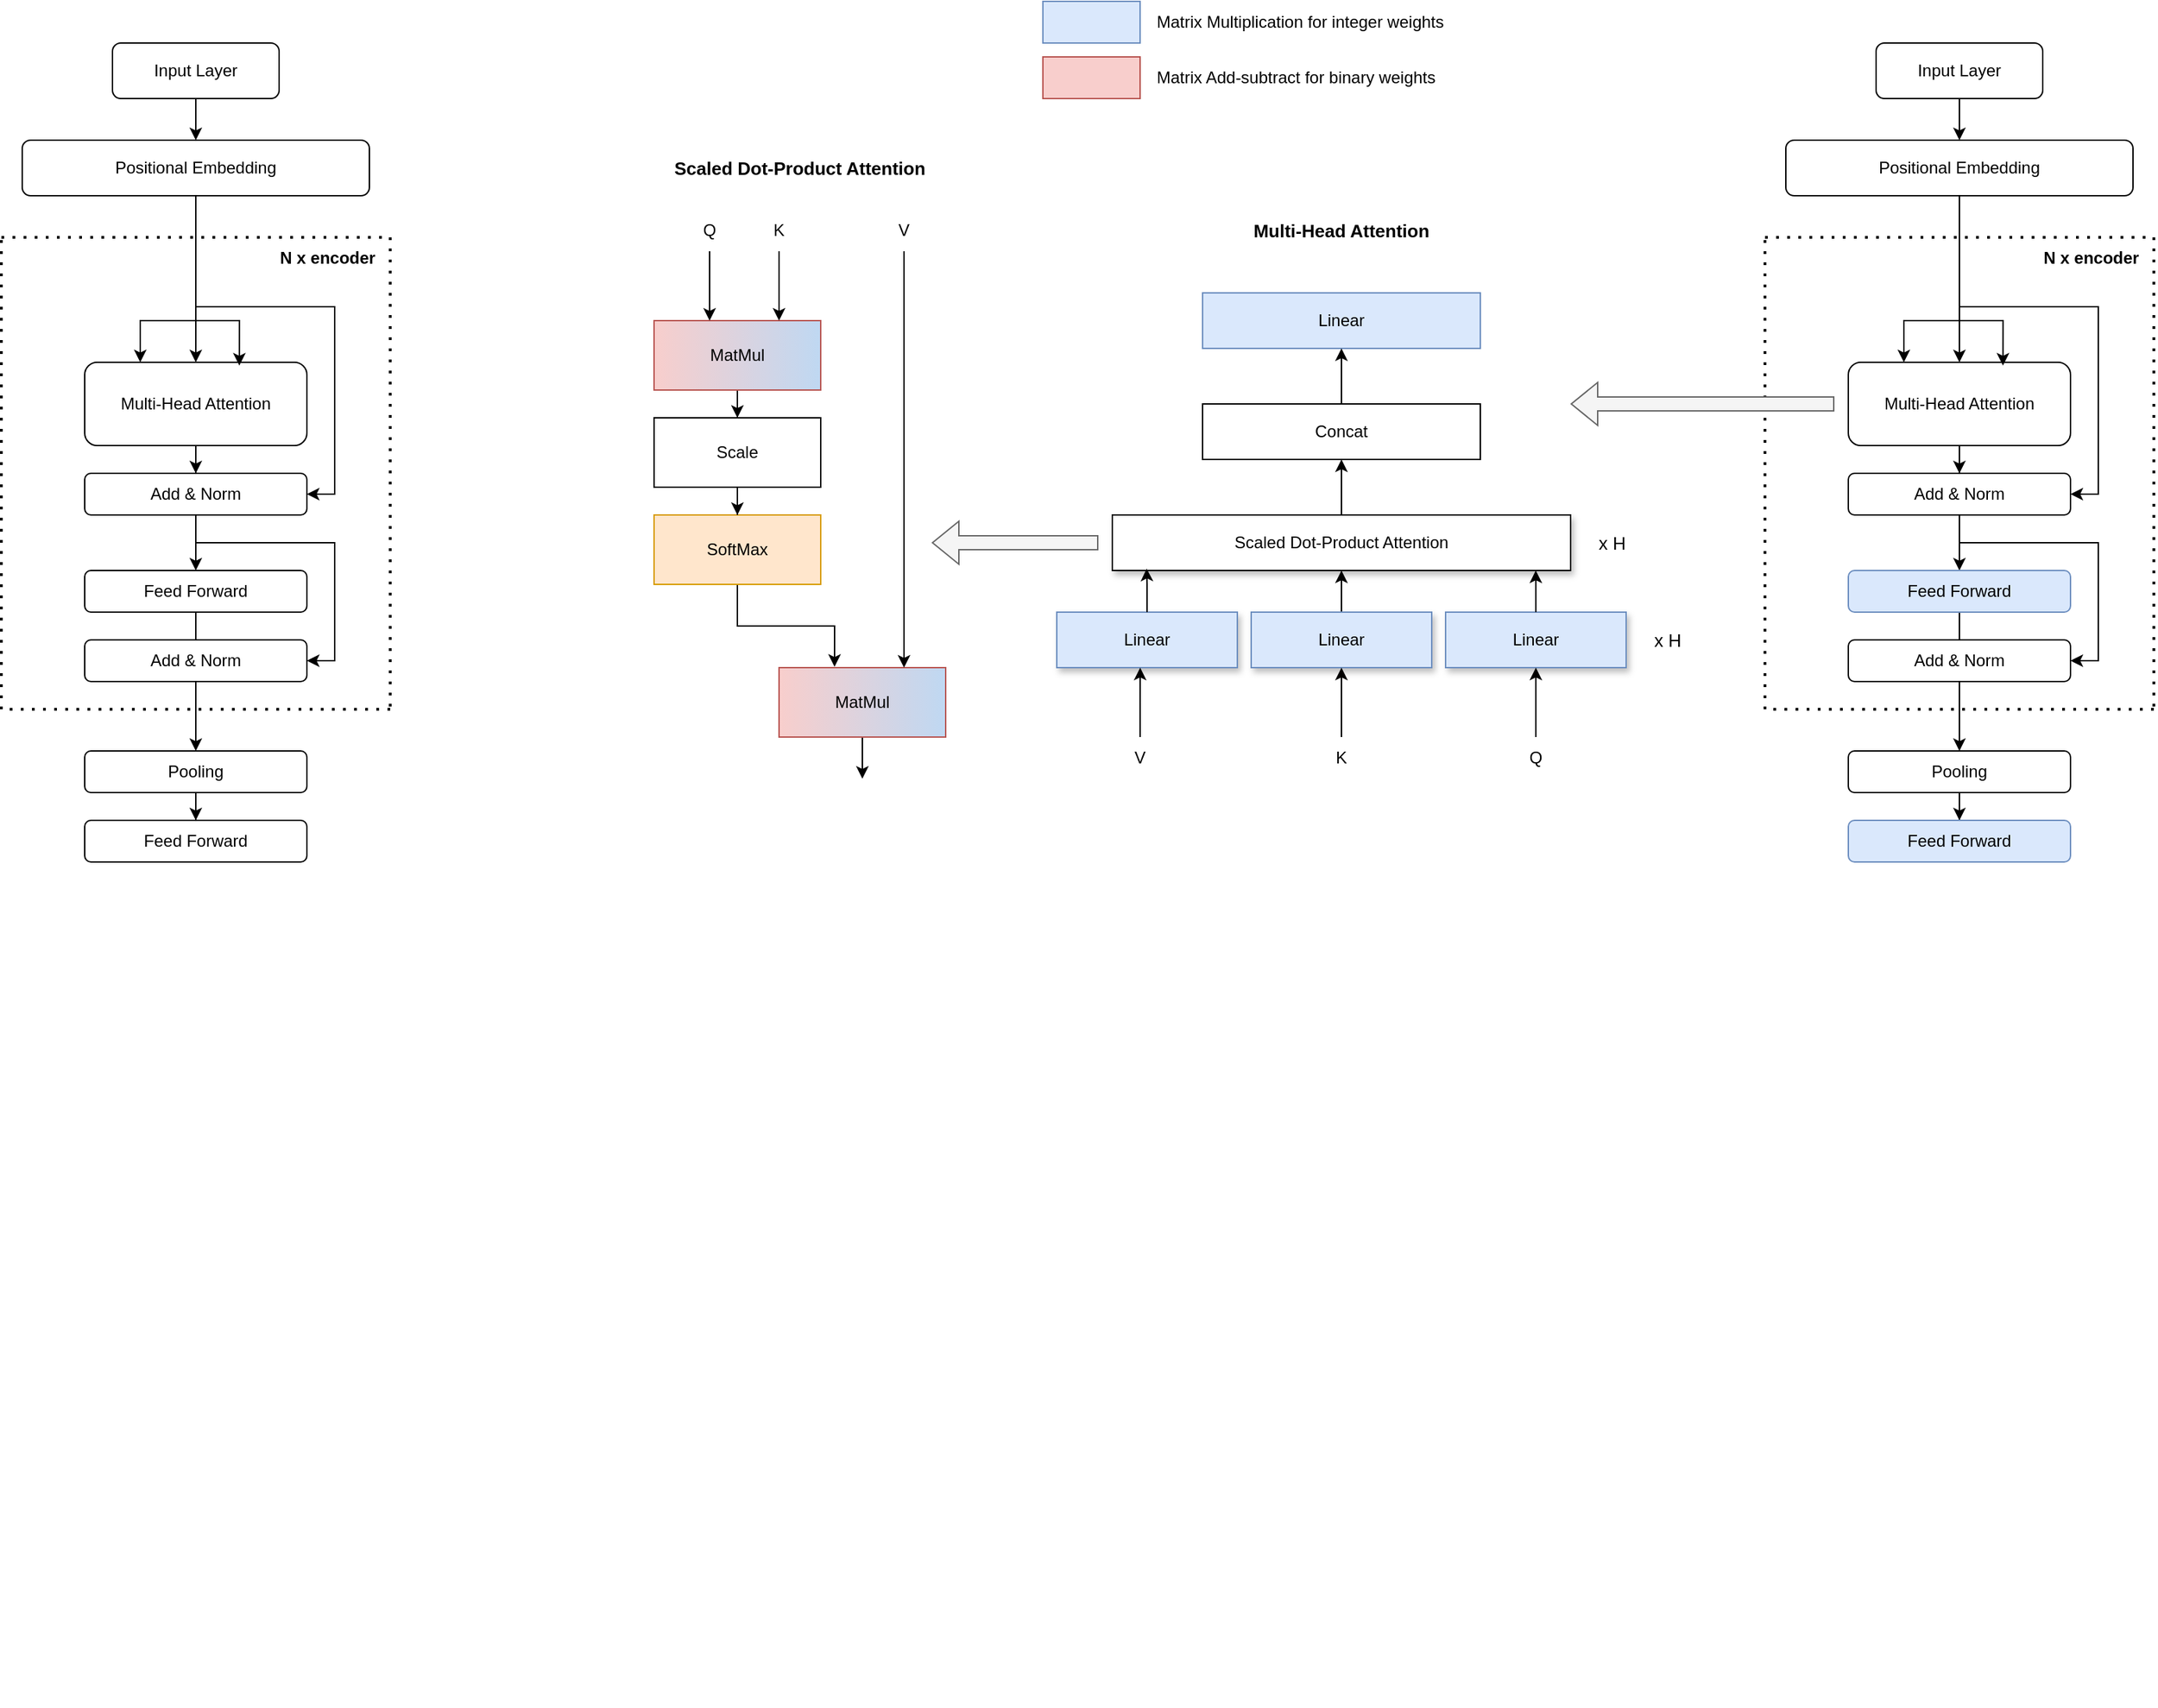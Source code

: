 <mxfile version="22.1.5" type="github">
  <diagram name="Page-1" id="bt9SU6ZH0CoPSURDWzX1">
    <mxGraphModel dx="2019" dy="1143" grid="1" gridSize="10" guides="1" tooltips="1" connect="1" arrows="1" fold="1" page="1" pageScale="1" pageWidth="850" pageHeight="1100" math="0" shadow="0">
      <root>
        <mxCell id="0" />
        <mxCell id="1" parent="0" />
        <mxCell id="MrcpoPArOI1mzZWMpqg2-10" style="edgeStyle=orthogonalEdgeStyle;rounded=0;orthogonalLoop=1;jettySize=auto;html=1;" parent="1" source="MrcpoPArOI1mzZWMpqg2-1" target="MrcpoPArOI1mzZWMpqg2-2" edge="1">
          <mxGeometry relative="1" as="geometry" />
        </mxCell>
        <mxCell id="MrcpoPArOI1mzZWMpqg2-1" value="Input Layer" style="rounded=1;whiteSpace=wrap;html=1;" parent="1" vertex="1">
          <mxGeometry x="300" y="210" width="120" height="40" as="geometry" />
        </mxCell>
        <mxCell id="MrcpoPArOI1mzZWMpqg2-21" style="edgeStyle=orthogonalEdgeStyle;rounded=0;orthogonalLoop=1;jettySize=auto;html=1;entryX=0.5;entryY=0;entryDx=0;entryDy=0;" parent="1" source="MrcpoPArOI1mzZWMpqg2-2" target="MrcpoPArOI1mzZWMpqg2-6" edge="1">
          <mxGeometry relative="1" as="geometry">
            <mxPoint x="360" y="370" as="targetPoint" />
          </mxGeometry>
        </mxCell>
        <mxCell id="MrcpoPArOI1mzZWMpqg2-22" style="edgeStyle=orthogonalEdgeStyle;rounded=0;orthogonalLoop=1;jettySize=auto;html=1;entryX=0.25;entryY=0;entryDx=0;entryDy=0;" parent="1" target="MrcpoPArOI1mzZWMpqg2-6" edge="1">
          <mxGeometry relative="1" as="geometry">
            <mxPoint x="360" y="350" as="sourcePoint" />
            <Array as="points">
              <mxPoint x="360" y="410" />
              <mxPoint x="320" y="410" />
            </Array>
          </mxGeometry>
        </mxCell>
        <mxCell id="MrcpoPArOI1mzZWMpqg2-24" style="edgeStyle=orthogonalEdgeStyle;rounded=0;orthogonalLoop=1;jettySize=auto;html=1;entryX=1;entryY=0.5;entryDx=0;entryDy=0;" parent="1" target="MrcpoPArOI1mzZWMpqg2-8" edge="1">
          <mxGeometry relative="1" as="geometry">
            <mxPoint x="360" y="350" as="sourcePoint" />
            <Array as="points">
              <mxPoint x="360" y="400" />
              <mxPoint x="460" y="400" />
              <mxPoint x="460" y="535" />
            </Array>
          </mxGeometry>
        </mxCell>
        <mxCell id="MrcpoPArOI1mzZWMpqg2-2" value="Positional Embedding" style="rounded=1;whiteSpace=wrap;html=1;" parent="1" vertex="1">
          <mxGeometry x="235" y="280" width="250" height="40" as="geometry" />
        </mxCell>
        <mxCell id="MrcpoPArOI1mzZWMpqg2-25" style="edgeStyle=orthogonalEdgeStyle;rounded=0;orthogonalLoop=1;jettySize=auto;html=1;entryX=0.5;entryY=0;entryDx=0;entryDy=0;" parent="1" source="MrcpoPArOI1mzZWMpqg2-6" target="MrcpoPArOI1mzZWMpqg2-8" edge="1">
          <mxGeometry relative="1" as="geometry" />
        </mxCell>
        <mxCell id="MrcpoPArOI1mzZWMpqg2-6" value="Multi-Head Attention" style="rounded=1;whiteSpace=wrap;html=1;" parent="1" vertex="1">
          <mxGeometry x="280" y="440" width="160" height="60" as="geometry" />
        </mxCell>
        <mxCell id="MrcpoPArOI1mzZWMpqg2-26" style="edgeStyle=orthogonalEdgeStyle;rounded=0;orthogonalLoop=1;jettySize=auto;html=1;" parent="1" source="MrcpoPArOI1mzZWMpqg2-8" target="MrcpoPArOI1mzZWMpqg2-9" edge="1">
          <mxGeometry relative="1" as="geometry" />
        </mxCell>
        <mxCell id="NgvEK-a9lT-1kx7HY2Xv-4" style="edgeStyle=orthogonalEdgeStyle;rounded=0;orthogonalLoop=1;jettySize=auto;html=1;entryX=1;entryY=0.5;entryDx=0;entryDy=0;" parent="1" source="MrcpoPArOI1mzZWMpqg2-8" target="NgvEK-a9lT-1kx7HY2Xv-1" edge="1">
          <mxGeometry relative="1" as="geometry">
            <Array as="points">
              <mxPoint x="360" y="570" />
              <mxPoint x="460" y="570" />
              <mxPoint x="460" y="655" />
            </Array>
          </mxGeometry>
        </mxCell>
        <mxCell id="MrcpoPArOI1mzZWMpqg2-8" value="Add &amp;amp; Norm" style="rounded=1;whiteSpace=wrap;html=1;" parent="1" vertex="1">
          <mxGeometry x="280" y="520" width="160" height="30" as="geometry" />
        </mxCell>
        <mxCell id="MrcpoPArOI1mzZWMpqg2-33" style="edgeStyle=orthogonalEdgeStyle;rounded=0;orthogonalLoop=1;jettySize=auto;html=1;entryX=0.5;entryY=0;entryDx=0;entryDy=0;" parent="1" source="MrcpoPArOI1mzZWMpqg2-9" target="MrcpoPArOI1mzZWMpqg2-31" edge="1">
          <mxGeometry relative="1" as="geometry" />
        </mxCell>
        <mxCell id="MrcpoPArOI1mzZWMpqg2-9" value="Feed Forward" style="rounded=1;whiteSpace=wrap;html=1;" parent="1" vertex="1">
          <mxGeometry x="280" y="590" width="160" height="30" as="geometry" />
        </mxCell>
        <mxCell id="MrcpoPArOI1mzZWMpqg2-12" value="N x encoder" style="text;html=1;strokeColor=none;fillColor=none;align=center;verticalAlign=middle;whiteSpace=wrap;rounded=0;fontStyle=1" parent="1" vertex="1">
          <mxGeometry x="410" y="350" width="90" height="30" as="geometry" />
        </mxCell>
        <mxCell id="MrcpoPArOI1mzZWMpqg2-23" style="edgeStyle=orthogonalEdgeStyle;rounded=0;orthogonalLoop=1;jettySize=auto;html=1;entryX=0.696;entryY=0.039;entryDx=0;entryDy=0;entryPerimeter=0;" parent="1" target="MrcpoPArOI1mzZWMpqg2-6" edge="1">
          <mxGeometry relative="1" as="geometry">
            <mxPoint x="360" y="350" as="sourcePoint" />
            <Array as="points">
              <mxPoint x="360" y="410" />
              <mxPoint x="391" y="410" />
            </Array>
          </mxGeometry>
        </mxCell>
        <mxCell id="MrcpoPArOI1mzZWMpqg2-27" value="" style="endArrow=none;dashed=1;html=1;dashPattern=1 3;strokeWidth=2;rounded=0;" parent="1" edge="1">
          <mxGeometry width="50" height="50" relative="1" as="geometry">
            <mxPoint x="220" y="690" as="sourcePoint" />
            <mxPoint x="220" y="350" as="targetPoint" />
          </mxGeometry>
        </mxCell>
        <mxCell id="MrcpoPArOI1mzZWMpqg2-28" value="" style="endArrow=none;dashed=1;html=1;dashPattern=1 3;strokeWidth=2;rounded=0;" parent="1" edge="1">
          <mxGeometry width="50" height="50" relative="1" as="geometry">
            <mxPoint x="500" y="690" as="sourcePoint" />
            <mxPoint x="220" y="690" as="targetPoint" />
          </mxGeometry>
        </mxCell>
        <mxCell id="MrcpoPArOI1mzZWMpqg2-29" value="" style="endArrow=none;dashed=1;html=1;dashPattern=1 3;strokeWidth=2;rounded=0;" parent="1" edge="1">
          <mxGeometry width="50" height="50" relative="1" as="geometry">
            <mxPoint x="500" y="350" as="sourcePoint" />
            <mxPoint x="500" y="690" as="targetPoint" />
          </mxGeometry>
        </mxCell>
        <mxCell id="MrcpoPArOI1mzZWMpqg2-30" value="" style="endArrow=none;dashed=1;html=1;dashPattern=1 3;strokeWidth=2;rounded=0;" parent="1" edge="1">
          <mxGeometry width="50" height="50" relative="1" as="geometry">
            <mxPoint x="220" y="350" as="sourcePoint" />
            <mxPoint x="500" y="350" as="targetPoint" />
          </mxGeometry>
        </mxCell>
        <mxCell id="MrcpoPArOI1mzZWMpqg2-35" style="edgeStyle=orthogonalEdgeStyle;rounded=0;orthogonalLoop=1;jettySize=auto;html=1;" parent="1" source="MrcpoPArOI1mzZWMpqg2-31" target="MrcpoPArOI1mzZWMpqg2-34" edge="1">
          <mxGeometry relative="1" as="geometry" />
        </mxCell>
        <mxCell id="MrcpoPArOI1mzZWMpqg2-31" value="Pooling" style="rounded=1;whiteSpace=wrap;html=1;" parent="1" vertex="1">
          <mxGeometry x="280" y="720" width="160" height="30" as="geometry" />
        </mxCell>
        <mxCell id="MrcpoPArOI1mzZWMpqg2-34" value="Feed Forward" style="rounded=1;whiteSpace=wrap;html=1;" parent="1" vertex="1">
          <mxGeometry x="280" y="770" width="160" height="30" as="geometry" />
        </mxCell>
        <mxCell id="NgvEK-a9lT-1kx7HY2Xv-1" value="Add &amp;amp; Norm" style="rounded=1;whiteSpace=wrap;html=1;" parent="1" vertex="1">
          <mxGeometry x="280" y="640" width="160" height="30" as="geometry" />
        </mxCell>
        <mxCell id="ewkmoBufmCwCCQxwxAz7-1" value="" style="shape=image;verticalLabelPosition=bottom;labelBackgroundColor=default;verticalAlign=top;aspect=fixed;imageAspect=0;image=https://miro.medium.com/v2/resize:fit:1400/1*PiZyU-_J_nWixsTjXOUP7Q.png;" vertex="1" parent="1">
          <mxGeometry x="245" y="960" width="775" height="448.21" as="geometry" />
        </mxCell>
        <mxCell id="ewkmoBufmCwCCQxwxAz7-2" value="Linear" style="rounded=0;whiteSpace=wrap;html=1;fillColor=#dae8fc;strokeColor=#6c8ebf;" vertex="1" parent="1">
          <mxGeometry x="1085" y="390" width="200" height="40" as="geometry" />
        </mxCell>
        <mxCell id="ewkmoBufmCwCCQxwxAz7-10" style="edgeStyle=orthogonalEdgeStyle;rounded=0;orthogonalLoop=1;jettySize=auto;html=1;entryX=0.5;entryY=1;entryDx=0;entryDy=0;" edge="1" parent="1" source="ewkmoBufmCwCCQxwxAz7-3" target="ewkmoBufmCwCCQxwxAz7-2">
          <mxGeometry relative="1" as="geometry" />
        </mxCell>
        <mxCell id="ewkmoBufmCwCCQxwxAz7-3" value="Concat" style="rounded=0;whiteSpace=wrap;html=1;" vertex="1" parent="1">
          <mxGeometry x="1085" y="470" width="200" height="40" as="geometry" />
        </mxCell>
        <mxCell id="ewkmoBufmCwCCQxwxAz7-11" style="edgeStyle=orthogonalEdgeStyle;rounded=0;orthogonalLoop=1;jettySize=auto;html=1;entryX=0.5;entryY=1;entryDx=0;entryDy=0;" edge="1" parent="1" source="ewkmoBufmCwCCQxwxAz7-4" target="ewkmoBufmCwCCQxwxAz7-3">
          <mxGeometry relative="1" as="geometry" />
        </mxCell>
        <mxCell id="ewkmoBufmCwCCQxwxAz7-4" value="Scaled Dot-Product Attention" style="rounded=0;whiteSpace=wrap;html=1;shadow=1;" vertex="1" parent="1">
          <mxGeometry x="1020" y="550" width="330" height="40" as="geometry" />
        </mxCell>
        <mxCell id="ewkmoBufmCwCCQxwxAz7-5" value="Linear" style="rounded=0;whiteSpace=wrap;html=1;shadow=1;fillColor=#dae8fc;strokeColor=#6c8ebf;" vertex="1" parent="1">
          <mxGeometry x="980" y="620" width="130" height="40" as="geometry" />
        </mxCell>
        <mxCell id="ewkmoBufmCwCCQxwxAz7-13" style="edgeStyle=orthogonalEdgeStyle;rounded=0;orthogonalLoop=1;jettySize=auto;html=1;" edge="1" parent="1" source="ewkmoBufmCwCCQxwxAz7-6" target="ewkmoBufmCwCCQxwxAz7-4">
          <mxGeometry relative="1" as="geometry" />
        </mxCell>
        <mxCell id="ewkmoBufmCwCCQxwxAz7-6" value="Linear" style="rounded=0;whiteSpace=wrap;html=1;shadow=1;fillColor=#dae8fc;strokeColor=#6c8ebf;" vertex="1" parent="1">
          <mxGeometry x="1120" y="620" width="130" height="40" as="geometry" />
        </mxCell>
        <mxCell id="ewkmoBufmCwCCQxwxAz7-7" value="Linear" style="rounded=0;whiteSpace=wrap;html=1;shadow=1;fillColor=#dae8fc;strokeColor=#6c8ebf;" vertex="1" parent="1">
          <mxGeometry x="1260" y="620" width="130" height="40" as="geometry" />
        </mxCell>
        <mxCell id="ewkmoBufmCwCCQxwxAz7-8" value="&lt;font style=&quot;font-size: 13px;&quot;&gt;x H&lt;/font&gt;" style="text;html=1;strokeColor=none;fillColor=none;align=center;verticalAlign=middle;whiteSpace=wrap;rounded=0;" vertex="1" parent="1">
          <mxGeometry x="1350" y="555" width="60" height="30" as="geometry" />
        </mxCell>
        <mxCell id="ewkmoBufmCwCCQxwxAz7-9" value="&lt;font style=&quot;font-size: 13px;&quot;&gt;x H&lt;/font&gt;" style="text;html=1;strokeColor=none;fillColor=none;align=center;verticalAlign=middle;whiteSpace=wrap;rounded=0;" vertex="1" parent="1">
          <mxGeometry x="1390" y="625" width="60" height="30" as="geometry" />
        </mxCell>
        <mxCell id="ewkmoBufmCwCCQxwxAz7-14" style="edgeStyle=orthogonalEdgeStyle;rounded=0;orthogonalLoop=1;jettySize=auto;html=1;entryX=0.924;entryY=1;entryDx=0;entryDy=0;entryPerimeter=0;" edge="1" parent="1" source="ewkmoBufmCwCCQxwxAz7-7" target="ewkmoBufmCwCCQxwxAz7-4">
          <mxGeometry relative="1" as="geometry" />
        </mxCell>
        <mxCell id="ewkmoBufmCwCCQxwxAz7-15" style="edgeStyle=orthogonalEdgeStyle;rounded=0;orthogonalLoop=1;jettySize=auto;html=1;entryX=0.075;entryY=0.967;entryDx=0;entryDy=0;entryPerimeter=0;" edge="1" parent="1" source="ewkmoBufmCwCCQxwxAz7-5" target="ewkmoBufmCwCCQxwxAz7-4">
          <mxGeometry relative="1" as="geometry" />
        </mxCell>
        <mxCell id="ewkmoBufmCwCCQxwxAz7-17" style="edgeStyle=orthogonalEdgeStyle;rounded=0;orthogonalLoop=1;jettySize=auto;html=1;entryX=0.462;entryY=1;entryDx=0;entryDy=0;entryPerimeter=0;" edge="1" parent="1" source="ewkmoBufmCwCCQxwxAz7-16" target="ewkmoBufmCwCCQxwxAz7-5">
          <mxGeometry relative="1" as="geometry">
            <mxPoint x="1040" y="670" as="targetPoint" />
          </mxGeometry>
        </mxCell>
        <mxCell id="ewkmoBufmCwCCQxwxAz7-16" value="V" style="text;html=1;strokeColor=none;fillColor=none;align=center;verticalAlign=middle;whiteSpace=wrap;rounded=0;" vertex="1" parent="1">
          <mxGeometry x="1010" y="710" width="60" height="30" as="geometry" />
        </mxCell>
        <mxCell id="ewkmoBufmCwCCQxwxAz7-18" style="edgeStyle=orthogonalEdgeStyle;rounded=0;orthogonalLoop=1;jettySize=auto;html=1;entryX=0.462;entryY=1;entryDx=0;entryDy=0;entryPerimeter=0;" edge="1" parent="1" source="ewkmoBufmCwCCQxwxAz7-19">
          <mxGeometry relative="1" as="geometry">
            <mxPoint x="1185" y="660" as="targetPoint" />
          </mxGeometry>
        </mxCell>
        <mxCell id="ewkmoBufmCwCCQxwxAz7-19" value="K" style="text;html=1;strokeColor=none;fillColor=none;align=center;verticalAlign=middle;whiteSpace=wrap;rounded=0;" vertex="1" parent="1">
          <mxGeometry x="1155" y="710" width="60" height="30" as="geometry" />
        </mxCell>
        <mxCell id="ewkmoBufmCwCCQxwxAz7-20" style="edgeStyle=orthogonalEdgeStyle;rounded=0;orthogonalLoop=1;jettySize=auto;html=1;entryX=0.462;entryY=1;entryDx=0;entryDy=0;entryPerimeter=0;" edge="1" parent="1" source="ewkmoBufmCwCCQxwxAz7-21">
          <mxGeometry relative="1" as="geometry">
            <mxPoint x="1325" y="660" as="targetPoint" />
          </mxGeometry>
        </mxCell>
        <mxCell id="ewkmoBufmCwCCQxwxAz7-21" value="Q" style="text;html=1;strokeColor=none;fillColor=none;align=center;verticalAlign=middle;whiteSpace=wrap;rounded=0;" vertex="1" parent="1">
          <mxGeometry x="1295" y="710" width="60" height="30" as="geometry" />
        </mxCell>
        <mxCell id="ewkmoBufmCwCCQxwxAz7-22" value="&lt;b&gt;&lt;font style=&quot;font-size: 13px;&quot;&gt;Multi-Head Attention&lt;/font&gt;&lt;/b&gt;" style="text;html=1;strokeColor=none;fillColor=none;align=center;verticalAlign=middle;whiteSpace=wrap;rounded=0;" vertex="1" parent="1">
          <mxGeometry x="1085" y="330" width="200" height="30" as="geometry" />
        </mxCell>
        <mxCell id="ewkmoBufmCwCCQxwxAz7-23" style="edgeStyle=orthogonalEdgeStyle;rounded=0;orthogonalLoop=1;jettySize=auto;html=1;" edge="1" parent="1" source="ewkmoBufmCwCCQxwxAz7-24" target="ewkmoBufmCwCCQxwxAz7-28">
          <mxGeometry relative="1" as="geometry" />
        </mxCell>
        <mxCell id="ewkmoBufmCwCCQxwxAz7-24" value="Input Layer" style="rounded=1;whiteSpace=wrap;html=1;" vertex="1" parent="1">
          <mxGeometry x="1570" y="210" width="120" height="40" as="geometry" />
        </mxCell>
        <mxCell id="ewkmoBufmCwCCQxwxAz7-25" style="edgeStyle=orthogonalEdgeStyle;rounded=0;orthogonalLoop=1;jettySize=auto;html=1;entryX=0.5;entryY=0;entryDx=0;entryDy=0;" edge="1" parent="1" source="ewkmoBufmCwCCQxwxAz7-28" target="ewkmoBufmCwCCQxwxAz7-30">
          <mxGeometry relative="1" as="geometry">
            <mxPoint x="1630" y="370" as="targetPoint" />
          </mxGeometry>
        </mxCell>
        <mxCell id="ewkmoBufmCwCCQxwxAz7-26" style="edgeStyle=orthogonalEdgeStyle;rounded=0;orthogonalLoop=1;jettySize=auto;html=1;entryX=0.25;entryY=0;entryDx=0;entryDy=0;" edge="1" parent="1" target="ewkmoBufmCwCCQxwxAz7-30">
          <mxGeometry relative="1" as="geometry">
            <mxPoint x="1630" y="350" as="sourcePoint" />
            <Array as="points">
              <mxPoint x="1630" y="410" />
              <mxPoint x="1590" y="410" />
            </Array>
          </mxGeometry>
        </mxCell>
        <mxCell id="ewkmoBufmCwCCQxwxAz7-27" style="edgeStyle=orthogonalEdgeStyle;rounded=0;orthogonalLoop=1;jettySize=auto;html=1;entryX=1;entryY=0.5;entryDx=0;entryDy=0;" edge="1" parent="1" target="ewkmoBufmCwCCQxwxAz7-33">
          <mxGeometry relative="1" as="geometry">
            <mxPoint x="1630" y="350" as="sourcePoint" />
            <Array as="points">
              <mxPoint x="1630" y="400" />
              <mxPoint x="1730" y="400" />
              <mxPoint x="1730" y="535" />
            </Array>
          </mxGeometry>
        </mxCell>
        <mxCell id="ewkmoBufmCwCCQxwxAz7-28" value="Positional Embedding" style="rounded=1;whiteSpace=wrap;html=1;" vertex="1" parent="1">
          <mxGeometry x="1505" y="280" width="250" height="40" as="geometry" />
        </mxCell>
        <mxCell id="ewkmoBufmCwCCQxwxAz7-29" style="edgeStyle=orthogonalEdgeStyle;rounded=0;orthogonalLoop=1;jettySize=auto;html=1;entryX=0.5;entryY=0;entryDx=0;entryDy=0;" edge="1" parent="1" source="ewkmoBufmCwCCQxwxAz7-30" target="ewkmoBufmCwCCQxwxAz7-33">
          <mxGeometry relative="1" as="geometry" />
        </mxCell>
        <mxCell id="ewkmoBufmCwCCQxwxAz7-30" value="Multi-Head Attention" style="rounded=1;whiteSpace=wrap;html=1;" vertex="1" parent="1">
          <mxGeometry x="1550" y="440" width="160" height="60" as="geometry" />
        </mxCell>
        <mxCell id="ewkmoBufmCwCCQxwxAz7-31" style="edgeStyle=orthogonalEdgeStyle;rounded=0;orthogonalLoop=1;jettySize=auto;html=1;" edge="1" parent="1" source="ewkmoBufmCwCCQxwxAz7-33" target="ewkmoBufmCwCCQxwxAz7-35">
          <mxGeometry relative="1" as="geometry" />
        </mxCell>
        <mxCell id="ewkmoBufmCwCCQxwxAz7-32" style="edgeStyle=orthogonalEdgeStyle;rounded=0;orthogonalLoop=1;jettySize=auto;html=1;entryX=1;entryY=0.5;entryDx=0;entryDy=0;" edge="1" parent="1" source="ewkmoBufmCwCCQxwxAz7-33" target="ewkmoBufmCwCCQxwxAz7-45">
          <mxGeometry relative="1" as="geometry">
            <Array as="points">
              <mxPoint x="1630" y="570" />
              <mxPoint x="1730" y="570" />
              <mxPoint x="1730" y="655" />
            </Array>
          </mxGeometry>
        </mxCell>
        <mxCell id="ewkmoBufmCwCCQxwxAz7-33" value="Add &amp;amp; Norm" style="rounded=1;whiteSpace=wrap;html=1;" vertex="1" parent="1">
          <mxGeometry x="1550" y="520" width="160" height="30" as="geometry" />
        </mxCell>
        <mxCell id="ewkmoBufmCwCCQxwxAz7-34" style="edgeStyle=orthogonalEdgeStyle;rounded=0;orthogonalLoop=1;jettySize=auto;html=1;entryX=0.5;entryY=0;entryDx=0;entryDy=0;" edge="1" parent="1" source="ewkmoBufmCwCCQxwxAz7-35" target="ewkmoBufmCwCCQxwxAz7-43">
          <mxGeometry relative="1" as="geometry" />
        </mxCell>
        <mxCell id="ewkmoBufmCwCCQxwxAz7-35" value="Feed Forward" style="rounded=1;whiteSpace=wrap;html=1;fillColor=#dae8fc;strokeColor=#6c8ebf;" vertex="1" parent="1">
          <mxGeometry x="1550" y="590" width="160" height="30" as="geometry" />
        </mxCell>
        <mxCell id="ewkmoBufmCwCCQxwxAz7-36" value="N x encoder" style="text;html=1;strokeColor=none;fillColor=none;align=center;verticalAlign=middle;whiteSpace=wrap;rounded=0;fontStyle=1" vertex="1" parent="1">
          <mxGeometry x="1680" y="350" width="90" height="30" as="geometry" />
        </mxCell>
        <mxCell id="ewkmoBufmCwCCQxwxAz7-37" style="edgeStyle=orthogonalEdgeStyle;rounded=0;orthogonalLoop=1;jettySize=auto;html=1;entryX=0.696;entryY=0.039;entryDx=0;entryDy=0;entryPerimeter=0;" edge="1" parent="1" target="ewkmoBufmCwCCQxwxAz7-30">
          <mxGeometry relative="1" as="geometry">
            <mxPoint x="1630" y="350" as="sourcePoint" />
            <Array as="points">
              <mxPoint x="1630" y="410" />
              <mxPoint x="1661" y="410" />
            </Array>
          </mxGeometry>
        </mxCell>
        <mxCell id="ewkmoBufmCwCCQxwxAz7-38" value="" style="endArrow=none;dashed=1;html=1;dashPattern=1 3;strokeWidth=2;rounded=0;" edge="1" parent="1">
          <mxGeometry width="50" height="50" relative="1" as="geometry">
            <mxPoint x="1490" y="690" as="sourcePoint" />
            <mxPoint x="1490" y="350" as="targetPoint" />
          </mxGeometry>
        </mxCell>
        <mxCell id="ewkmoBufmCwCCQxwxAz7-39" value="" style="endArrow=none;dashed=1;html=1;dashPattern=1 3;strokeWidth=2;rounded=0;" edge="1" parent="1">
          <mxGeometry width="50" height="50" relative="1" as="geometry">
            <mxPoint x="1770" y="690" as="sourcePoint" />
            <mxPoint x="1490" y="690" as="targetPoint" />
          </mxGeometry>
        </mxCell>
        <mxCell id="ewkmoBufmCwCCQxwxAz7-40" value="" style="endArrow=none;dashed=1;html=1;dashPattern=1 3;strokeWidth=2;rounded=0;" edge="1" parent="1">
          <mxGeometry width="50" height="50" relative="1" as="geometry">
            <mxPoint x="1770" y="350" as="sourcePoint" />
            <mxPoint x="1770" y="690" as="targetPoint" />
          </mxGeometry>
        </mxCell>
        <mxCell id="ewkmoBufmCwCCQxwxAz7-41" value="" style="endArrow=none;dashed=1;html=1;dashPattern=1 3;strokeWidth=2;rounded=0;" edge="1" parent="1">
          <mxGeometry width="50" height="50" relative="1" as="geometry">
            <mxPoint x="1490" y="350" as="sourcePoint" />
            <mxPoint x="1770" y="350" as="targetPoint" />
          </mxGeometry>
        </mxCell>
        <mxCell id="ewkmoBufmCwCCQxwxAz7-42" style="edgeStyle=orthogonalEdgeStyle;rounded=0;orthogonalLoop=1;jettySize=auto;html=1;" edge="1" parent="1" source="ewkmoBufmCwCCQxwxAz7-43" target="ewkmoBufmCwCCQxwxAz7-44">
          <mxGeometry relative="1" as="geometry" />
        </mxCell>
        <mxCell id="ewkmoBufmCwCCQxwxAz7-43" value="Pooling" style="rounded=1;whiteSpace=wrap;html=1;" vertex="1" parent="1">
          <mxGeometry x="1550" y="720" width="160" height="30" as="geometry" />
        </mxCell>
        <mxCell id="ewkmoBufmCwCCQxwxAz7-44" value="Feed Forward" style="rounded=1;whiteSpace=wrap;html=1;fillColor=#dae8fc;strokeColor=#6c8ebf;" vertex="1" parent="1">
          <mxGeometry x="1550" y="770" width="160" height="30" as="geometry" />
        </mxCell>
        <mxCell id="ewkmoBufmCwCCQxwxAz7-45" value="Add &amp;amp; Norm" style="rounded=1;whiteSpace=wrap;html=1;" vertex="1" parent="1">
          <mxGeometry x="1550" y="640" width="160" height="30" as="geometry" />
        </mxCell>
        <mxCell id="ewkmoBufmCwCCQxwxAz7-61" style="edgeStyle=orthogonalEdgeStyle;rounded=0;orthogonalLoop=1;jettySize=auto;html=1;" edge="1" parent="1" source="ewkmoBufmCwCCQxwxAz7-47">
          <mxGeometry relative="1" as="geometry">
            <mxPoint x="840" y="740" as="targetPoint" />
          </mxGeometry>
        </mxCell>
        <mxCell id="ewkmoBufmCwCCQxwxAz7-47" value="MatMul" style="rounded=0;whiteSpace=wrap;html=1;fillColor=#f8cecc;strokeColor=#b85450;gradientDirection=east;gradientColor=#bfd8f2;" vertex="1" parent="1">
          <mxGeometry x="780" y="660" width="120" height="50" as="geometry" />
        </mxCell>
        <mxCell id="ewkmoBufmCwCCQxwxAz7-60" style="edgeStyle=orthogonalEdgeStyle;rounded=0;orthogonalLoop=1;jettySize=auto;html=1;entryX=0.333;entryY=-0.013;entryDx=0;entryDy=0;entryPerimeter=0;" edge="1" parent="1" source="ewkmoBufmCwCCQxwxAz7-48" target="ewkmoBufmCwCCQxwxAz7-47">
          <mxGeometry relative="1" as="geometry" />
        </mxCell>
        <mxCell id="ewkmoBufmCwCCQxwxAz7-48" value="SoftMax" style="rounded=0;whiteSpace=wrap;html=1;fillColor=#ffe6cc;strokeColor=#d79b00;" vertex="1" parent="1">
          <mxGeometry x="690" y="550" width="120" height="50" as="geometry" />
        </mxCell>
        <mxCell id="ewkmoBufmCwCCQxwxAz7-59" style="edgeStyle=orthogonalEdgeStyle;rounded=0;orthogonalLoop=1;jettySize=auto;html=1;entryX=0.5;entryY=0;entryDx=0;entryDy=0;" edge="1" parent="1" source="ewkmoBufmCwCCQxwxAz7-50" target="ewkmoBufmCwCCQxwxAz7-48">
          <mxGeometry relative="1" as="geometry" />
        </mxCell>
        <mxCell id="ewkmoBufmCwCCQxwxAz7-50" value="Scale" style="rounded=0;whiteSpace=wrap;html=1;" vertex="1" parent="1">
          <mxGeometry x="690" y="480" width="120" height="50" as="geometry" />
        </mxCell>
        <mxCell id="ewkmoBufmCwCCQxwxAz7-58" style="edgeStyle=orthogonalEdgeStyle;rounded=0;orthogonalLoop=1;jettySize=auto;html=1;" edge="1" parent="1" source="ewkmoBufmCwCCQxwxAz7-51" target="ewkmoBufmCwCCQxwxAz7-50">
          <mxGeometry relative="1" as="geometry" />
        </mxCell>
        <mxCell id="ewkmoBufmCwCCQxwxAz7-51" value="MatMul" style="rounded=0;whiteSpace=wrap;html=1;fillColor=#f8cecc;strokeColor=#b85450;gradientDirection=east;gradientColor=#bfd8f2;" vertex="1" parent="1">
          <mxGeometry x="690" y="410" width="120" height="50" as="geometry" />
        </mxCell>
        <mxCell id="ewkmoBufmCwCCQxwxAz7-52" style="edgeStyle=orthogonalEdgeStyle;rounded=0;orthogonalLoop=1;jettySize=auto;html=1;entryX=0.5;entryY=0;entryDx=0;entryDy=0;" edge="1" parent="1" source="ewkmoBufmCwCCQxwxAz7-53">
          <mxGeometry relative="1" as="geometry">
            <mxPoint x="730" y="410" as="targetPoint" />
          </mxGeometry>
        </mxCell>
        <mxCell id="ewkmoBufmCwCCQxwxAz7-53" value="Q" style="text;html=1;strokeColor=none;fillColor=none;align=center;verticalAlign=middle;whiteSpace=wrap;rounded=0;" vertex="1" parent="1">
          <mxGeometry x="700" y="330" width="60" height="30" as="geometry" />
        </mxCell>
        <mxCell id="ewkmoBufmCwCCQxwxAz7-54" style="edgeStyle=orthogonalEdgeStyle;rounded=0;orthogonalLoop=1;jettySize=auto;html=1;exitX=0.5;exitY=1;exitDx=0;exitDy=0;" edge="1" parent="1" source="ewkmoBufmCwCCQxwxAz7-55">
          <mxGeometry relative="1" as="geometry">
            <mxPoint x="780" y="410" as="targetPoint" />
            <Array as="points">
              <mxPoint x="780" y="370" />
              <mxPoint x="780" y="370" />
            </Array>
          </mxGeometry>
        </mxCell>
        <mxCell id="ewkmoBufmCwCCQxwxAz7-55" value="K" style="text;html=1;strokeColor=none;fillColor=none;align=center;verticalAlign=middle;whiteSpace=wrap;rounded=0;" vertex="1" parent="1">
          <mxGeometry x="750" y="330" width="60" height="30" as="geometry" />
        </mxCell>
        <mxCell id="ewkmoBufmCwCCQxwxAz7-56" style="edgeStyle=orthogonalEdgeStyle;rounded=0;orthogonalLoop=1;jettySize=auto;html=1;exitX=0.5;exitY=1;exitDx=0;exitDy=0;entryX=0.75;entryY=0;entryDx=0;entryDy=0;" edge="1" parent="1" source="ewkmoBufmCwCCQxwxAz7-57" target="ewkmoBufmCwCCQxwxAz7-47">
          <mxGeometry relative="1" as="geometry">
            <mxPoint x="890" y="580" as="targetPoint" />
            <Array as="points">
              <mxPoint x="870" y="480" />
              <mxPoint x="870" y="480" />
            </Array>
          </mxGeometry>
        </mxCell>
        <mxCell id="ewkmoBufmCwCCQxwxAz7-57" value="V" style="text;html=1;strokeColor=none;fillColor=none;align=center;verticalAlign=middle;whiteSpace=wrap;rounded=0;" vertex="1" parent="1">
          <mxGeometry x="840" y="330" width="60" height="30" as="geometry" />
        </mxCell>
        <mxCell id="ewkmoBufmCwCCQxwxAz7-62" value="&lt;b&gt;&lt;font style=&quot;font-size: 13px;&quot;&gt;Scaled Dot-Product Attention&lt;/font&gt;&lt;/b&gt;" style="text;html=1;strokeColor=none;fillColor=none;align=center;verticalAlign=middle;whiteSpace=wrap;rounded=0;" vertex="1" parent="1">
          <mxGeometry x="680" y="285" width="230" height="30" as="geometry" />
        </mxCell>
        <mxCell id="ewkmoBufmCwCCQxwxAz7-64" value="" style="shape=flexArrow;endArrow=classic;html=1;rounded=0;fillColor=#f5f5f5;strokeColor=#666666;" edge="1" parent="1">
          <mxGeometry width="50" height="50" relative="1" as="geometry">
            <mxPoint x="1540" y="470" as="sourcePoint" />
            <mxPoint x="1350" y="470" as="targetPoint" />
          </mxGeometry>
        </mxCell>
        <mxCell id="ewkmoBufmCwCCQxwxAz7-65" value="" style="shape=flexArrow;endArrow=classic;html=1;rounded=0;fillColor=#f5f5f5;strokeColor=#666666;" edge="1" parent="1">
          <mxGeometry width="50" height="50" relative="1" as="geometry">
            <mxPoint x="1010" y="570" as="sourcePoint" />
            <mxPoint x="890" y="570" as="targetPoint" />
          </mxGeometry>
        </mxCell>
        <mxCell id="ewkmoBufmCwCCQxwxAz7-66" value="" style="rounded=0;whiteSpace=wrap;html=1;fillColor=#dae8fc;strokeColor=#6c8ebf;" vertex="1" parent="1">
          <mxGeometry x="970" y="180" width="70" height="30" as="geometry" />
        </mxCell>
        <mxCell id="ewkmoBufmCwCCQxwxAz7-67" value="Matrix Multiplication for integer weights" style="text;html=1;strokeColor=none;fillColor=none;align=left;verticalAlign=middle;whiteSpace=wrap;rounded=0;" vertex="1" parent="1">
          <mxGeometry x="1050" y="180" width="240" height="30" as="geometry" />
        </mxCell>
        <mxCell id="ewkmoBufmCwCCQxwxAz7-68" value="" style="rounded=0;whiteSpace=wrap;html=1;fillColor=#f8cecc;strokeColor=#b85450;" vertex="1" parent="1">
          <mxGeometry x="970" y="220" width="70" height="30" as="geometry" />
        </mxCell>
        <mxCell id="ewkmoBufmCwCCQxwxAz7-69" value="Matrix Add-subtract for binary weights" style="text;html=1;strokeColor=none;fillColor=none;align=left;verticalAlign=middle;whiteSpace=wrap;rounded=0;" vertex="1" parent="1">
          <mxGeometry x="1050" y="220" width="250" height="30" as="geometry" />
        </mxCell>
      </root>
    </mxGraphModel>
  </diagram>
</mxfile>
